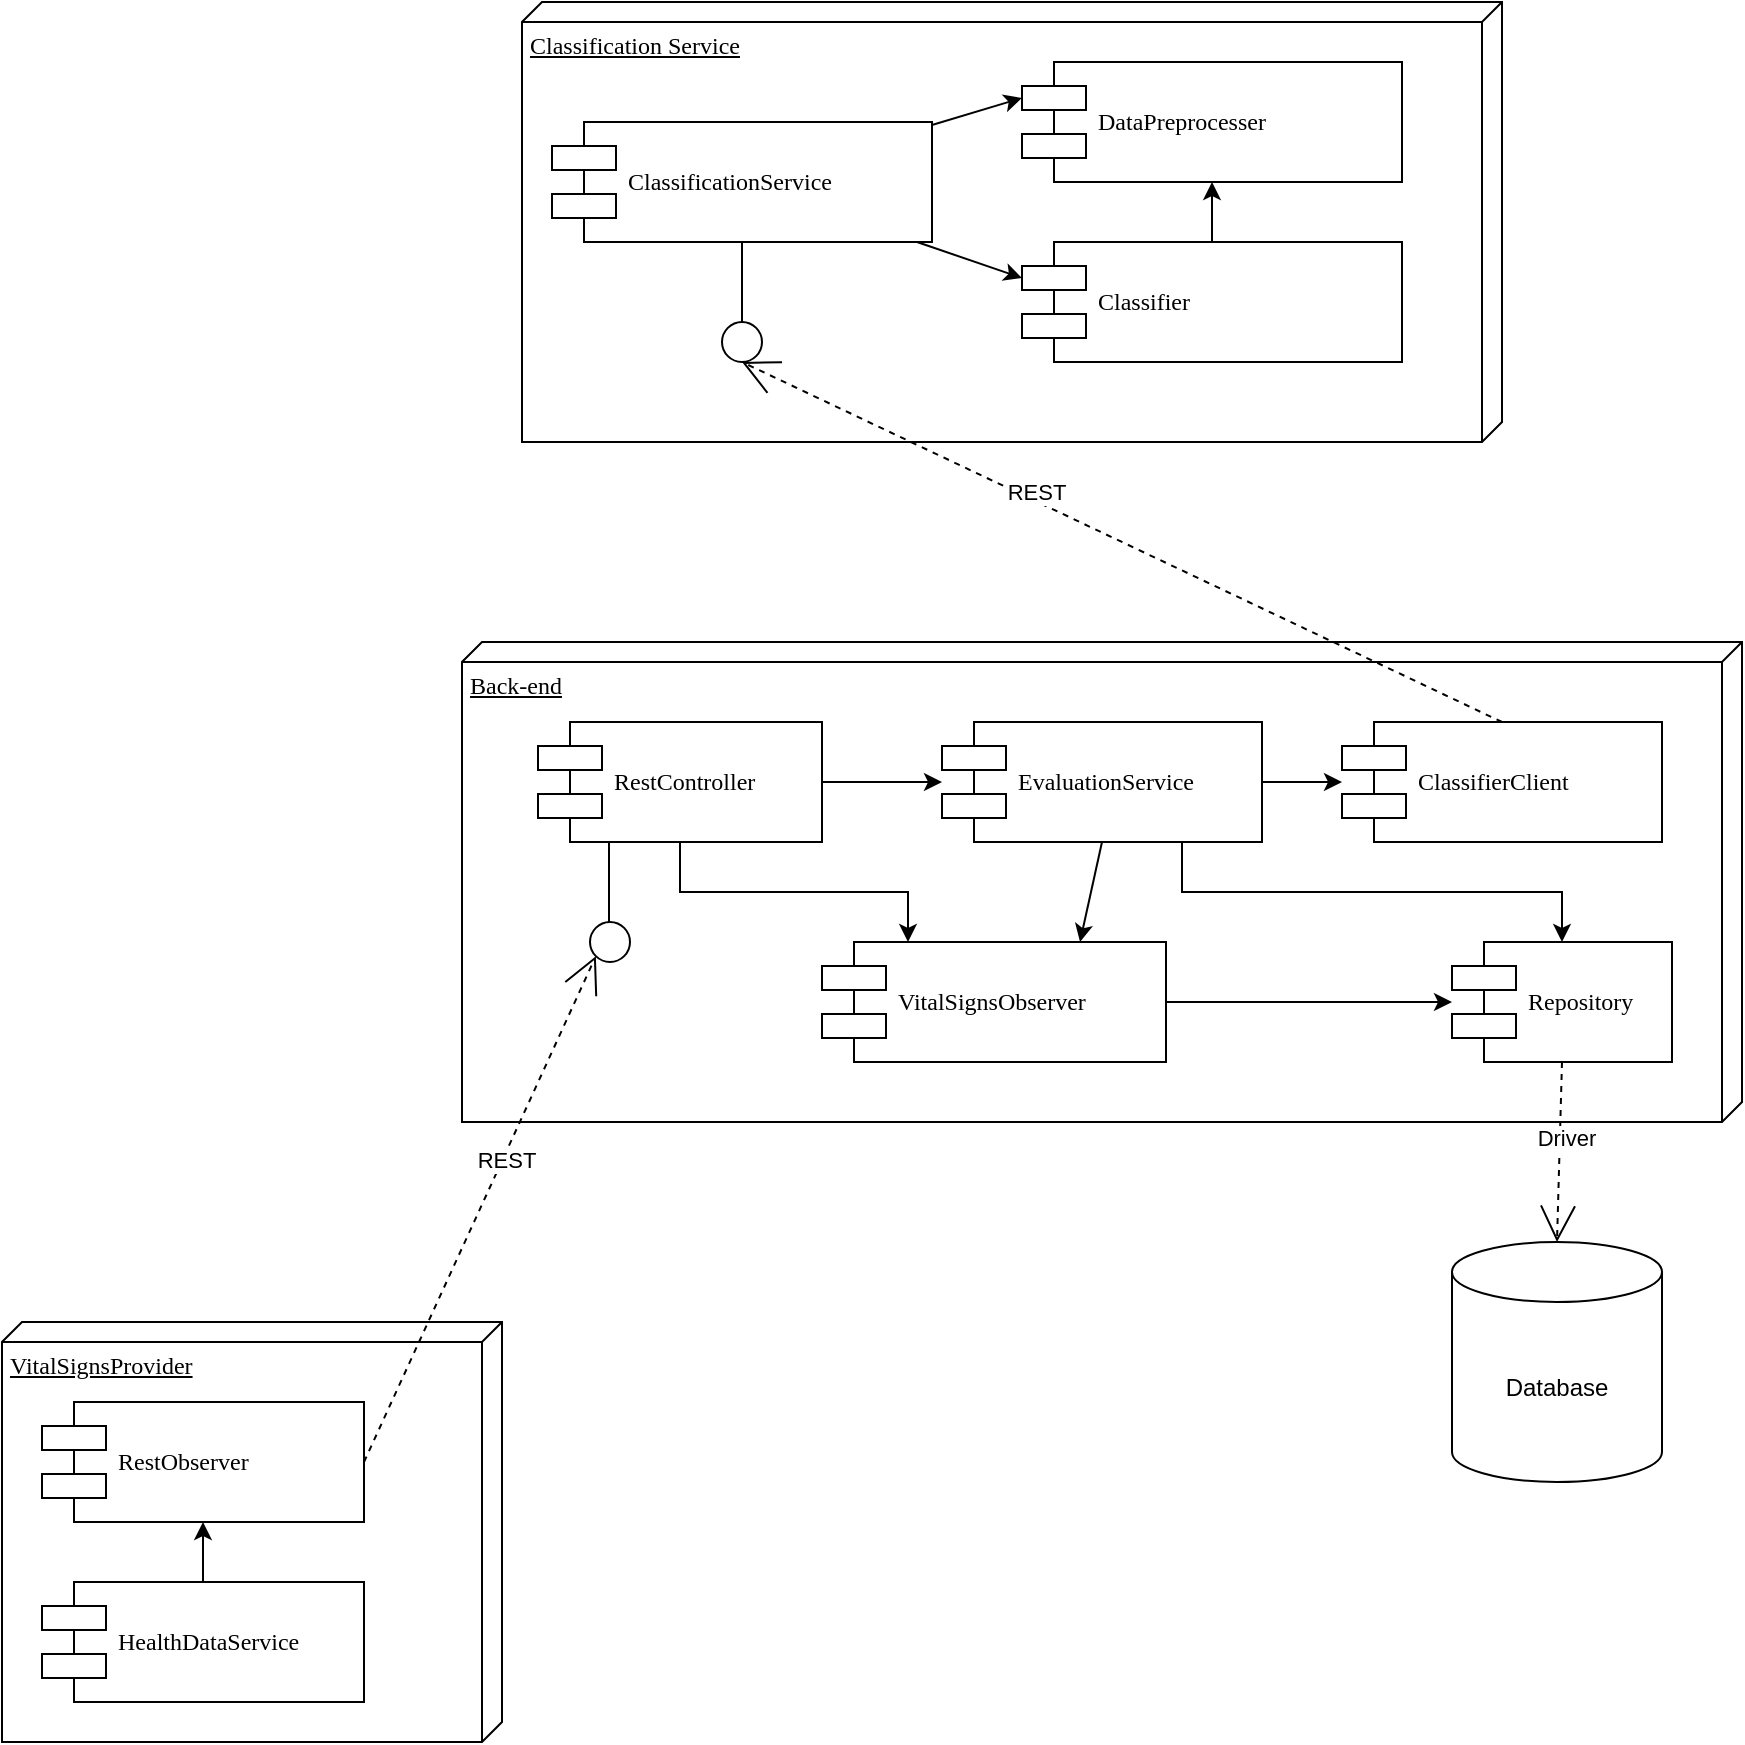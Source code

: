 <mxfile version="24.7.17">
  <diagram name="Page-1" id="5f0bae14-7c28-e335-631c-24af17079c00">
    <mxGraphModel dx="1360" dy="964" grid="1" gridSize="10" guides="1" tooltips="1" connect="1" arrows="1" fold="1" page="1" pageScale="1" pageWidth="1100" pageHeight="850" background="none" math="0" shadow="0">
      <root>
        <mxCell id="0" />
        <mxCell id="1" parent="0" />
        <mxCell id="HJ6r6knGnI9XNgvm79c5-3" value="Back-end" style="verticalAlign=top;align=left;spacingTop=8;spacingLeft=2;spacingRight=12;shape=cube;size=10;direction=south;fontStyle=4;html=1;rounded=0;shadow=0;comic=0;labelBackgroundColor=none;strokeWidth=1;fontFamily=Verdana;fontSize=12" parent="1" vertex="1">
          <mxGeometry x="300" y="400" width="640" height="240" as="geometry" />
        </mxCell>
        <mxCell id="PSiAmeH4Bvsi6S8LRBYA-1" style="rounded=0;orthogonalLoop=1;jettySize=auto;html=1;entryX=0.75;entryY=0;entryDx=0;entryDy=0;exitX=0.5;exitY=1;exitDx=0;exitDy=0;" parent="1" edge="1" target="YdOBd43jE1wLXODZNckb-2" source="HJ6r6knGnI9XNgvm79c5-9">
          <mxGeometry relative="1" as="geometry">
            <mxPoint x="627" y="500" as="sourcePoint" />
            <mxPoint x="431" y="550" as="targetPoint" />
          </mxGeometry>
        </mxCell>
        <mxCell id="PSiAmeH4Bvsi6S8LRBYA-3" style="edgeStyle=orthogonalEdgeStyle;rounded=0;orthogonalLoop=1;jettySize=auto;html=1;entryX=0.5;entryY=0;entryDx=0;entryDy=0;exitX=0.75;exitY=1;exitDx=0;exitDy=0;" parent="1" source="HJ6r6knGnI9XNgvm79c5-9" target="HJ6r6knGnI9XNgvm79c5-20" edge="1">
          <mxGeometry relative="1" as="geometry" />
        </mxCell>
        <mxCell id="FBI8Ew8I0u6pvXf7VLJL-17" style="edgeStyle=orthogonalEdgeStyle;rounded=0;orthogonalLoop=1;jettySize=auto;html=1;" edge="1" parent="1" source="HJ6r6knGnI9XNgvm79c5-9" target="FBI8Ew8I0u6pvXf7VLJL-16">
          <mxGeometry relative="1" as="geometry" />
        </mxCell>
        <mxCell id="HJ6r6knGnI9XNgvm79c5-9" value="EvaluationService" style="shape=component;align=left;spacingLeft=36;rounded=0;shadow=0;comic=0;labelBackgroundColor=none;strokeWidth=1;fontFamily=Verdana;fontSize=12;html=1;" parent="1" vertex="1">
          <mxGeometry x="540" y="440" width="160" height="60" as="geometry" />
        </mxCell>
        <mxCell id="HJ6r6knGnI9XNgvm79c5-15" value="Database" style="shape=cylinder3;whiteSpace=wrap;html=1;boundedLbl=1;backgroundOutline=1;size=15;" parent="1" vertex="1">
          <mxGeometry x="795" y="700" width="105" height="120" as="geometry" />
        </mxCell>
        <mxCell id="8yzT5L9fPmDs_6eeYjn3-1" style="edgeStyle=orthogonalEdgeStyle;rounded=0;orthogonalLoop=1;jettySize=auto;html=1;" parent="1" source="HJ6r6knGnI9XNgvm79c5-17" target="HJ6r6knGnI9XNgvm79c5-9" edge="1">
          <mxGeometry relative="1" as="geometry" />
        </mxCell>
        <mxCell id="PSiAmeH4Bvsi6S8LRBYA-7" style="edgeStyle=orthogonalEdgeStyle;rounded=0;orthogonalLoop=1;jettySize=auto;html=1;entryX=0.25;entryY=0;entryDx=0;entryDy=0;" parent="1" source="HJ6r6knGnI9XNgvm79c5-17" target="YdOBd43jE1wLXODZNckb-2" edge="1">
          <mxGeometry relative="1" as="geometry" />
        </mxCell>
        <mxCell id="HJ6r6knGnI9XNgvm79c5-17" value="RestController" style="shape=component;align=left;spacingLeft=36;rounded=0;shadow=0;comic=0;labelBackgroundColor=none;strokeWidth=1;fontFamily=Verdana;fontSize=12;html=1;" parent="1" vertex="1">
          <mxGeometry x="338" y="440" width="142" height="60" as="geometry" />
        </mxCell>
        <mxCell id="HJ6r6knGnI9XNgvm79c5-20" value="Repository" style="shape=component;align=left;spacingLeft=36;rounded=0;shadow=0;comic=0;labelBackgroundColor=none;strokeWidth=1;fontFamily=Verdana;fontSize=12;html=1;" parent="1" vertex="1">
          <mxGeometry x="795" y="550" width="110" height="60" as="geometry" />
        </mxCell>
        <mxCell id="HJ6r6knGnI9XNgvm79c5-21" style="rounded=0;orthogonalLoop=1;jettySize=auto;html=1;entryX=0.5;entryY=0;entryDx=0;entryDy=0;entryPerimeter=0;exitX=0.5;exitY=1;exitDx=0;exitDy=0;dashed=1;endArrow=open;endFill=0;endSize=16;" parent="1" source="HJ6r6knGnI9XNgvm79c5-20" target="HJ6r6knGnI9XNgvm79c5-15" edge="1">
          <mxGeometry relative="1" as="geometry" />
        </mxCell>
        <mxCell id="HJ6r6knGnI9XNgvm79c5-22" value="Driver" style="edgeLabel;html=1;align=center;verticalAlign=middle;resizable=0;points=[];" parent="HJ6r6knGnI9XNgvm79c5-21" vertex="1" connectable="0">
          <mxGeometry x="-0.162" y="3" relative="1" as="geometry">
            <mxPoint as="offset" />
          </mxGeometry>
        </mxCell>
        <mxCell id="PSiAmeH4Bvsi6S8LRBYA-2" style="edgeStyle=orthogonalEdgeStyle;rounded=0;orthogonalLoop=1;jettySize=auto;html=1;exitX=1;exitY=0.5;exitDx=0;exitDy=0;" parent="1" source="YdOBd43jE1wLXODZNckb-2" target="HJ6r6knGnI9XNgvm79c5-20" edge="1">
          <mxGeometry relative="1" as="geometry" />
        </mxCell>
        <mxCell id="YdOBd43jE1wLXODZNckb-2" value="VitalSignsObserver" style="shape=component;align=left;spacingLeft=36;rounded=0;shadow=0;comic=0;labelBackgroundColor=none;strokeWidth=1;fontFamily=Verdana;fontSize=12;html=1;" parent="1" vertex="1">
          <mxGeometry x="480" y="550" width="172" height="60" as="geometry" />
        </mxCell>
        <mxCell id="PSiAmeH4Bvsi6S8LRBYA-5" value="VitalSignsProvider" style="verticalAlign=top;align=left;spacingTop=8;spacingLeft=2;spacingRight=12;shape=cube;size=10;direction=south;fontStyle=4;html=1;rounded=0;shadow=0;comic=0;labelBackgroundColor=none;strokeWidth=1;fontFamily=Verdana;fontSize=12" parent="1" vertex="1">
          <mxGeometry x="70" y="740" width="250" height="210" as="geometry" />
        </mxCell>
        <mxCell id="PSiAmeH4Bvsi6S8LRBYA-6" value="RestObserver" style="shape=component;align=left;spacingLeft=36;rounded=0;shadow=0;comic=0;labelBackgroundColor=none;strokeWidth=1;fontFamily=Verdana;fontSize=12;html=1;" parent="1" vertex="1">
          <mxGeometry x="90" y="780" width="161" height="60" as="geometry" />
        </mxCell>
        <mxCell id="YdOBd43jE1wLXODZNckb-4" style="rounded=0;orthogonalLoop=1;jettySize=auto;html=1;entryX=0;entryY=1;entryDx=0;entryDy=0;exitX=1;exitY=0.5;exitDx=0;exitDy=0;dashed=1;endArrow=open;endFill=0;strokeWidth=1;endSize=16;" parent="1" source="PSiAmeH4Bvsi6S8LRBYA-6" target="FBI8Ew8I0u6pvXf7VLJL-22" edge="1">
          <mxGeometry relative="1" as="geometry">
            <mxPoint x="170" y="695" as="sourcePoint" />
          </mxGeometry>
        </mxCell>
        <mxCell id="YdOBd43jE1wLXODZNckb-5" value="REST" style="edgeLabel;html=1;align=center;verticalAlign=middle;resizable=0;points=[];" parent="YdOBd43jE1wLXODZNckb-4" vertex="1" connectable="0">
          <mxGeometry x="0.196" y="-1" relative="1" as="geometry">
            <mxPoint as="offset" />
          </mxGeometry>
        </mxCell>
        <mxCell id="FBI8Ew8I0u6pvXf7VLJL-2" style="edgeStyle=orthogonalEdgeStyle;rounded=0;orthogonalLoop=1;jettySize=auto;html=1;entryX=0.5;entryY=1;entryDx=0;entryDy=0;" edge="1" parent="1" source="FBI8Ew8I0u6pvXf7VLJL-1" target="PSiAmeH4Bvsi6S8LRBYA-6">
          <mxGeometry relative="1" as="geometry" />
        </mxCell>
        <mxCell id="FBI8Ew8I0u6pvXf7VLJL-1" value="HealthDataService" style="shape=component;align=left;spacingLeft=36;rounded=0;shadow=0;comic=0;labelBackgroundColor=none;strokeWidth=1;fontFamily=Verdana;fontSize=12;html=1;" vertex="1" parent="1">
          <mxGeometry x="90" y="870" width="161" height="60" as="geometry" />
        </mxCell>
        <mxCell id="FBI8Ew8I0u6pvXf7VLJL-5" value="" style="group" vertex="1" connectable="0" parent="1">
          <mxGeometry x="330" y="80" width="490" height="220" as="geometry" />
        </mxCell>
        <mxCell id="HJ6r6knGnI9XNgvm79c5-2" value="Classification Service" style="verticalAlign=top;align=left;spacingTop=8;spacingLeft=2;spacingRight=12;shape=cube;size=10;direction=south;fontStyle=4;html=1;rounded=0;shadow=0;comic=0;labelBackgroundColor=none;strokeWidth=1;fontFamily=Verdana;fontSize=12" parent="FBI8Ew8I0u6pvXf7VLJL-5" vertex="1">
          <mxGeometry width="490" height="220" as="geometry" />
        </mxCell>
        <mxCell id="FBI8Ew8I0u6pvXf7VLJL-13" style="rounded=0;orthogonalLoop=1;jettySize=auto;html=1;entryX=0;entryY=0.3;entryDx=0;entryDy=0;" edge="1" parent="FBI8Ew8I0u6pvXf7VLJL-5" source="HJ6r6knGnI9XNgvm79c5-6" target="FBI8Ew8I0u6pvXf7VLJL-12">
          <mxGeometry relative="1" as="geometry" />
        </mxCell>
        <mxCell id="FBI8Ew8I0u6pvXf7VLJL-14" style="rounded=0;orthogonalLoop=1;jettySize=auto;html=1;entryX=0;entryY=0.3;entryDx=0;entryDy=0;" edge="1" parent="FBI8Ew8I0u6pvXf7VLJL-5" source="HJ6r6knGnI9XNgvm79c5-6" target="FBI8Ew8I0u6pvXf7VLJL-11">
          <mxGeometry relative="1" as="geometry" />
        </mxCell>
        <mxCell id="HJ6r6knGnI9XNgvm79c5-6" value="ClassificationService" style="shape=component;align=left;spacingLeft=36;rounded=0;shadow=0;comic=0;labelBackgroundColor=none;strokeWidth=1;fontFamily=Verdana;fontSize=12;html=1;" parent="FBI8Ew8I0u6pvXf7VLJL-5" vertex="1">
          <mxGeometry x="15" y="60" width="190" height="60" as="geometry" />
        </mxCell>
        <mxCell id="FBI8Ew8I0u6pvXf7VLJL-11" value="DataPreprocesser" style="shape=component;align=left;spacingLeft=36;rounded=0;shadow=0;comic=0;labelBackgroundColor=none;strokeWidth=1;fontFamily=Verdana;fontSize=12;html=1;" vertex="1" parent="FBI8Ew8I0u6pvXf7VLJL-5">
          <mxGeometry x="250" y="30" width="190" height="60" as="geometry" />
        </mxCell>
        <mxCell id="FBI8Ew8I0u6pvXf7VLJL-15" style="rounded=0;orthogonalLoop=1;jettySize=auto;html=1;entryX=0.5;entryY=1;entryDx=0;entryDy=0;" edge="1" parent="FBI8Ew8I0u6pvXf7VLJL-5" source="FBI8Ew8I0u6pvXf7VLJL-12" target="FBI8Ew8I0u6pvXf7VLJL-11">
          <mxGeometry relative="1" as="geometry" />
        </mxCell>
        <mxCell id="FBI8Ew8I0u6pvXf7VLJL-12" value="Classifier" style="shape=component;align=left;spacingLeft=36;rounded=0;shadow=0;comic=0;labelBackgroundColor=none;strokeWidth=1;fontFamily=Verdana;fontSize=12;html=1;" vertex="1" parent="FBI8Ew8I0u6pvXf7VLJL-5">
          <mxGeometry x="250" y="120" width="190" height="60" as="geometry" />
        </mxCell>
        <mxCell id="FBI8Ew8I0u6pvXf7VLJL-18" value="" style="group" vertex="1" connectable="0" parent="FBI8Ew8I0u6pvXf7VLJL-5">
          <mxGeometry x="100" y="160" width="20" height="20" as="geometry" />
        </mxCell>
        <mxCell id="HJ6r6knGnI9XNgvm79c5-18" value="" style="ellipse;whiteSpace=wrap;html=1;rounded=0;shadow=0;comic=0;labelBackgroundColor=none;strokeWidth=1;fontFamily=Verdana;fontSize=12;align=center;" parent="FBI8Ew8I0u6pvXf7VLJL-18" vertex="1">
          <mxGeometry width="20" height="20" as="geometry" />
        </mxCell>
        <mxCell id="HJ6r6knGnI9XNgvm79c5-19" style="edgeStyle=elbowEdgeStyle;rounded=0;html=1;labelBackgroundColor=none;startArrow=none;startFill=0;startSize=8;endArrow=none;endFill=0;endSize=16;fontFamily=Verdana;fontSize=12;entryX=0.5;entryY=1;entryDx=0;entryDy=0;" parent="FBI8Ew8I0u6pvXf7VLJL-18" source="HJ6r6knGnI9XNgvm79c5-18" edge="1" target="HJ6r6knGnI9XNgvm79c5-6">
          <mxGeometry relative="1" as="geometry">
            <mxPoint x="10" y="-40" as="targetPoint" />
          </mxGeometry>
        </mxCell>
        <mxCell id="HJ6r6knGnI9XNgvm79c5-7" style="rounded=0;orthogonalLoop=1;jettySize=auto;html=1;entryX=0.5;entryY=1;entryDx=0;entryDy=0;endArrow=open;endFill=0;dashed=1;endSize=16;startSize=8;exitX=0.5;exitY=0;exitDx=0;exitDy=0;" parent="1" source="FBI8Ew8I0u6pvXf7VLJL-16" target="HJ6r6knGnI9XNgvm79c5-18" edge="1">
          <mxGeometry relative="1" as="geometry" />
        </mxCell>
        <mxCell id="HJ6r6knGnI9XNgvm79c5-8" value="REST" style="edgeLabel;html=1;align=center;verticalAlign=middle;resizable=0;points=[];" parent="HJ6r6knGnI9XNgvm79c5-7" connectable="0" vertex="1">
          <mxGeometry x="0.24" y="-4" relative="1" as="geometry">
            <mxPoint as="offset" />
          </mxGeometry>
        </mxCell>
        <mxCell id="FBI8Ew8I0u6pvXf7VLJL-16" value="ClassifierClient" style="shape=component;align=left;spacingLeft=36;rounded=0;shadow=0;comic=0;labelBackgroundColor=none;strokeWidth=1;fontFamily=Verdana;fontSize=12;html=1;" vertex="1" parent="1">
          <mxGeometry x="740" y="440" width="160" height="60" as="geometry" />
        </mxCell>
        <mxCell id="FBI8Ew8I0u6pvXf7VLJL-22" value="" style="ellipse;whiteSpace=wrap;html=1;rounded=0;shadow=0;comic=0;labelBackgroundColor=none;strokeWidth=1;fontFamily=Verdana;fontSize=12;align=center;" vertex="1" parent="1">
          <mxGeometry x="364" y="540" width="20" height="20" as="geometry" />
        </mxCell>
        <mxCell id="FBI8Ew8I0u6pvXf7VLJL-23" style="edgeStyle=elbowEdgeStyle;rounded=0;html=1;labelBackgroundColor=none;startArrow=none;startFill=0;startSize=8;endArrow=none;endFill=0;endSize=16;fontFamily=Verdana;fontSize=12;entryX=0.25;entryY=1;entryDx=0;entryDy=0;" edge="1" parent="1" source="FBI8Ew8I0u6pvXf7VLJL-22" target="HJ6r6knGnI9XNgvm79c5-17">
          <mxGeometry relative="1" as="geometry">
            <mxPoint x="380" y="500" as="targetPoint" />
          </mxGeometry>
        </mxCell>
      </root>
    </mxGraphModel>
  </diagram>
</mxfile>
